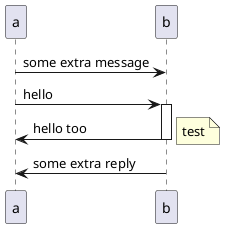 {
  "sha1": "35jgvqi93koa1959azzywow06bmiqyx",
  "insertion": {
    "when": "2024-05-30T20:48:20.190Z",
    "user": "plantuml@gmail.com"
  }
}
@startuml
!definelong Z($extraCode)
a->b: some extra message
%invoke_procedure($extraCode)
b->a: some extra reply
!enddefinelong
 
!procedure myXtraCode()
a->b:hello
activate b
b->a:hello too
deactivate b
note right
test
end note
!endprocedure
 
Z(myXtraCode)
@enduml
